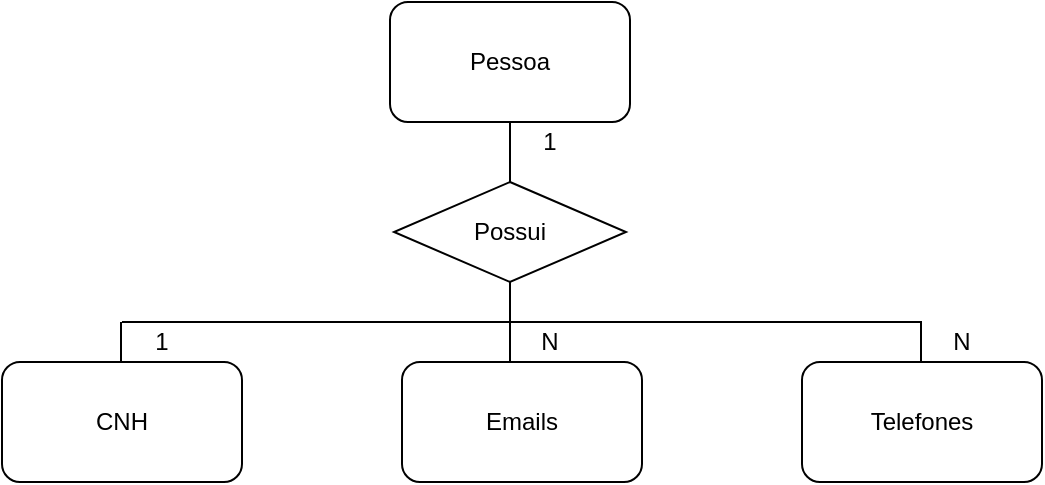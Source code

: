 <mxfile version="14.4.2" type="device"><diagram id="xSnW1WjDlEUibV2erp4e" name="Page-1"><mxGraphModel dx="868" dy="479" grid="1" gridSize="10" guides="1" tooltips="1" connect="1" arrows="1" fold="1" page="1" pageScale="1" pageWidth="827" pageHeight="1169" math="0" shadow="0"><root><mxCell id="0"/><mxCell id="1" parent="0"/><mxCell id="er-sQyknltz3VeZLiKJj-1" value="" style="rounded=1;whiteSpace=wrap;html=1;" vertex="1" parent="1"><mxGeometry x="354" y="80" width="120" height="60" as="geometry"/></mxCell><mxCell id="er-sQyknltz3VeZLiKJj-2" value="" style="rounded=1;whiteSpace=wrap;html=1;" vertex="1" parent="1"><mxGeometry x="160" y="260" width="120" height="60" as="geometry"/></mxCell><mxCell id="er-sQyknltz3VeZLiKJj-3" value="" style="rounded=1;whiteSpace=wrap;html=1;" vertex="1" parent="1"><mxGeometry x="360" y="260" width="120" height="60" as="geometry"/></mxCell><mxCell id="er-sQyknltz3VeZLiKJj-4" value="" style="rounded=1;whiteSpace=wrap;html=1;" vertex="1" parent="1"><mxGeometry x="560" y="260" width="120" height="60" as="geometry"/></mxCell><mxCell id="er-sQyknltz3VeZLiKJj-5" value="" style="rhombus;whiteSpace=wrap;html=1;" vertex="1" parent="1"><mxGeometry x="356" y="170" width="116" height="50" as="geometry"/></mxCell><mxCell id="er-sQyknltz3VeZLiKJj-6" value="Pessoa" style="text;html=1;strokeColor=none;fillColor=none;align=center;verticalAlign=middle;whiteSpace=wrap;rounded=0;" vertex="1" parent="1"><mxGeometry x="394" y="100" width="40" height="20" as="geometry"/></mxCell><mxCell id="er-sQyknltz3VeZLiKJj-7" value="Possui" style="text;html=1;strokeColor=none;fillColor=none;align=center;verticalAlign=middle;whiteSpace=wrap;rounded=0;" vertex="1" parent="1"><mxGeometry x="394" y="185" width="40" height="20" as="geometry"/></mxCell><mxCell id="er-sQyknltz3VeZLiKJj-8" value="CNH" style="text;html=1;strokeColor=none;fillColor=none;align=center;verticalAlign=middle;whiteSpace=wrap;rounded=0;" vertex="1" parent="1"><mxGeometry x="200" y="280" width="40" height="20" as="geometry"/></mxCell><mxCell id="er-sQyknltz3VeZLiKJj-10" value="Emails" style="text;html=1;strokeColor=none;fillColor=none;align=center;verticalAlign=middle;whiteSpace=wrap;rounded=0;" vertex="1" parent="1"><mxGeometry x="400" y="280" width="40" height="20" as="geometry"/></mxCell><mxCell id="er-sQyknltz3VeZLiKJj-11" value="&lt;div&gt;Telefones&lt;/div&gt;" style="text;html=1;strokeColor=none;fillColor=none;align=center;verticalAlign=middle;whiteSpace=wrap;rounded=0;" vertex="1" parent="1"><mxGeometry x="600" y="280" width="40" height="20" as="geometry"/></mxCell><mxCell id="er-sQyknltz3VeZLiKJj-12" value="" style="endArrow=none;html=1;" edge="1" parent="1"><mxGeometry width="50" height="50" relative="1" as="geometry"><mxPoint x="414" y="140" as="sourcePoint"/><mxPoint x="414" y="170" as="targetPoint"/></mxGeometry></mxCell><mxCell id="er-sQyknltz3VeZLiKJj-13" value="" style="endArrow=none;html=1;entryX=0.5;entryY=1;entryDx=0;entryDy=0;" edge="1" parent="1" target="er-sQyknltz3VeZLiKJj-5"><mxGeometry width="50" height="50" relative="1" as="geometry"><mxPoint x="414" y="240" as="sourcePoint"/><mxPoint x="440" y="220" as="targetPoint"/></mxGeometry></mxCell><mxCell id="er-sQyknltz3VeZLiKJj-15" value="" style="endArrow=none;html=1;" edge="1" parent="1"><mxGeometry width="50" height="50" relative="1" as="geometry"><mxPoint x="220" y="240" as="sourcePoint"/><mxPoint x="620" y="240" as="targetPoint"/></mxGeometry></mxCell><mxCell id="er-sQyknltz3VeZLiKJj-17" value="" style="endArrow=none;html=1;" edge="1" parent="1"><mxGeometry width="50" height="50" relative="1" as="geometry"><mxPoint x="619.5" y="260" as="sourcePoint"/><mxPoint x="619.5" y="240" as="targetPoint"/><Array as="points"/></mxGeometry></mxCell><mxCell id="er-sQyknltz3VeZLiKJj-18" value="" style="endArrow=none;html=1;" edge="1" parent="1"><mxGeometry width="50" height="50" relative="1" as="geometry"><mxPoint x="219.5" y="260" as="sourcePoint"/><mxPoint x="219.5" y="240" as="targetPoint"/><Array as="points"/></mxGeometry></mxCell><mxCell id="er-sQyknltz3VeZLiKJj-19" value="" style="endArrow=none;html=1;" edge="1" parent="1"><mxGeometry width="50" height="50" relative="1" as="geometry"><mxPoint x="414" y="260" as="sourcePoint"/><mxPoint x="414" y="240" as="targetPoint"/><Array as="points"/></mxGeometry></mxCell><mxCell id="er-sQyknltz3VeZLiKJj-20" value="1" style="text;html=1;strokeColor=none;fillColor=none;align=center;verticalAlign=middle;whiteSpace=wrap;rounded=0;" vertex="1" parent="1"><mxGeometry x="414" y="140" width="40" height="20" as="geometry"/></mxCell><mxCell id="er-sQyknltz3VeZLiKJj-21" value="N" style="text;html=1;strokeColor=none;fillColor=none;align=center;verticalAlign=middle;whiteSpace=wrap;rounded=0;" vertex="1" parent="1"><mxGeometry x="620" y="240" width="40" height="20" as="geometry"/></mxCell><mxCell id="er-sQyknltz3VeZLiKJj-22" value="N" style="text;html=1;strokeColor=none;fillColor=none;align=center;verticalAlign=middle;whiteSpace=wrap;rounded=0;" vertex="1" parent="1"><mxGeometry x="414" y="240" width="40" height="20" as="geometry"/></mxCell><mxCell id="er-sQyknltz3VeZLiKJj-23" value="&lt;div&gt;1&lt;/div&gt;" style="text;html=1;strokeColor=none;fillColor=none;align=center;verticalAlign=middle;whiteSpace=wrap;rounded=0;" vertex="1" parent="1"><mxGeometry x="220" y="240" width="40" height="20" as="geometry"/></mxCell></root></mxGraphModel></diagram></mxfile>